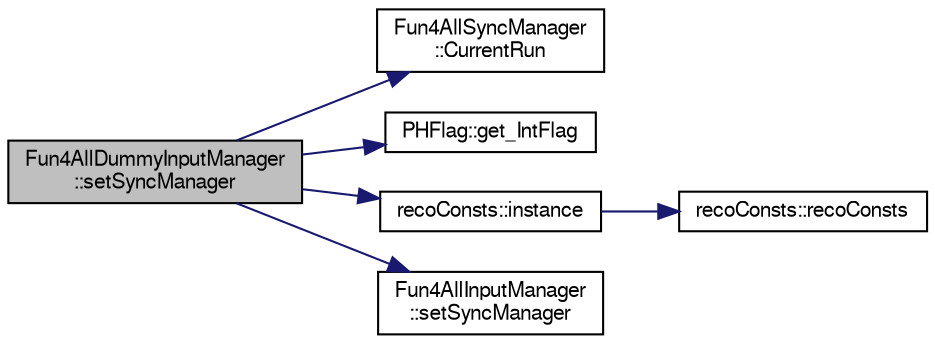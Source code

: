 digraph "Fun4AllDummyInputManager::setSyncManager"
{
  bgcolor="transparent";
  edge [fontname="FreeSans",fontsize="10",labelfontname="FreeSans",labelfontsize="10"];
  node [fontname="FreeSans",fontsize="10",shape=record];
  rankdir="LR";
  Node1 [label="Fun4AllDummyInputManager\l::setSyncManager",height=0.2,width=0.4,color="black", fillcolor="grey75", style="filled" fontcolor="black"];
  Node1 -> Node2 [color="midnightblue",fontsize="10",style="solid",fontname="FreeSans"];
  Node2 [label="Fun4AllSyncManager\l::CurrentRun",height=0.2,width=0.4,color="black",URL="$dd/ded/classFun4AllSyncManager.html#accab39002c98d83f875d96631b5d78bb"];
  Node1 -> Node3 [color="midnightblue",fontsize="10",style="solid",fontname="FreeSans"];
  Node3 [label="PHFlag::get_IntFlag",height=0.2,width=0.4,color="black",URL="$d1/da8/classPHFlag.html#a07899067141a5f12333cc37183caddc8"];
  Node1 -> Node4 [color="midnightblue",fontsize="10",style="solid",fontname="FreeSans"];
  Node4 [label="recoConsts::instance",height=0.2,width=0.4,color="black",URL="$d8/d14/classrecoConsts.html#ae69a5c29a7199ba16d0e537158618802"];
  Node4 -> Node5 [color="midnightblue",fontsize="10",style="solid",fontname="FreeSans"];
  Node5 [label="recoConsts::recoConsts",height=0.2,width=0.4,color="black",URL="$d8/d14/classrecoConsts.html#ae882d6adc62f783ec78114fe3dee3c24"];
  Node1 -> Node6 [color="midnightblue",fontsize="10",style="solid",fontname="FreeSans"];
  Node6 [label="Fun4AllInputManager\l::setSyncManager",height=0.2,width=0.4,color="black",URL="$d4/da9/classFun4AllInputManager.html#a5b0cdb689482c4143b7b22ca8a780c51"];
}
